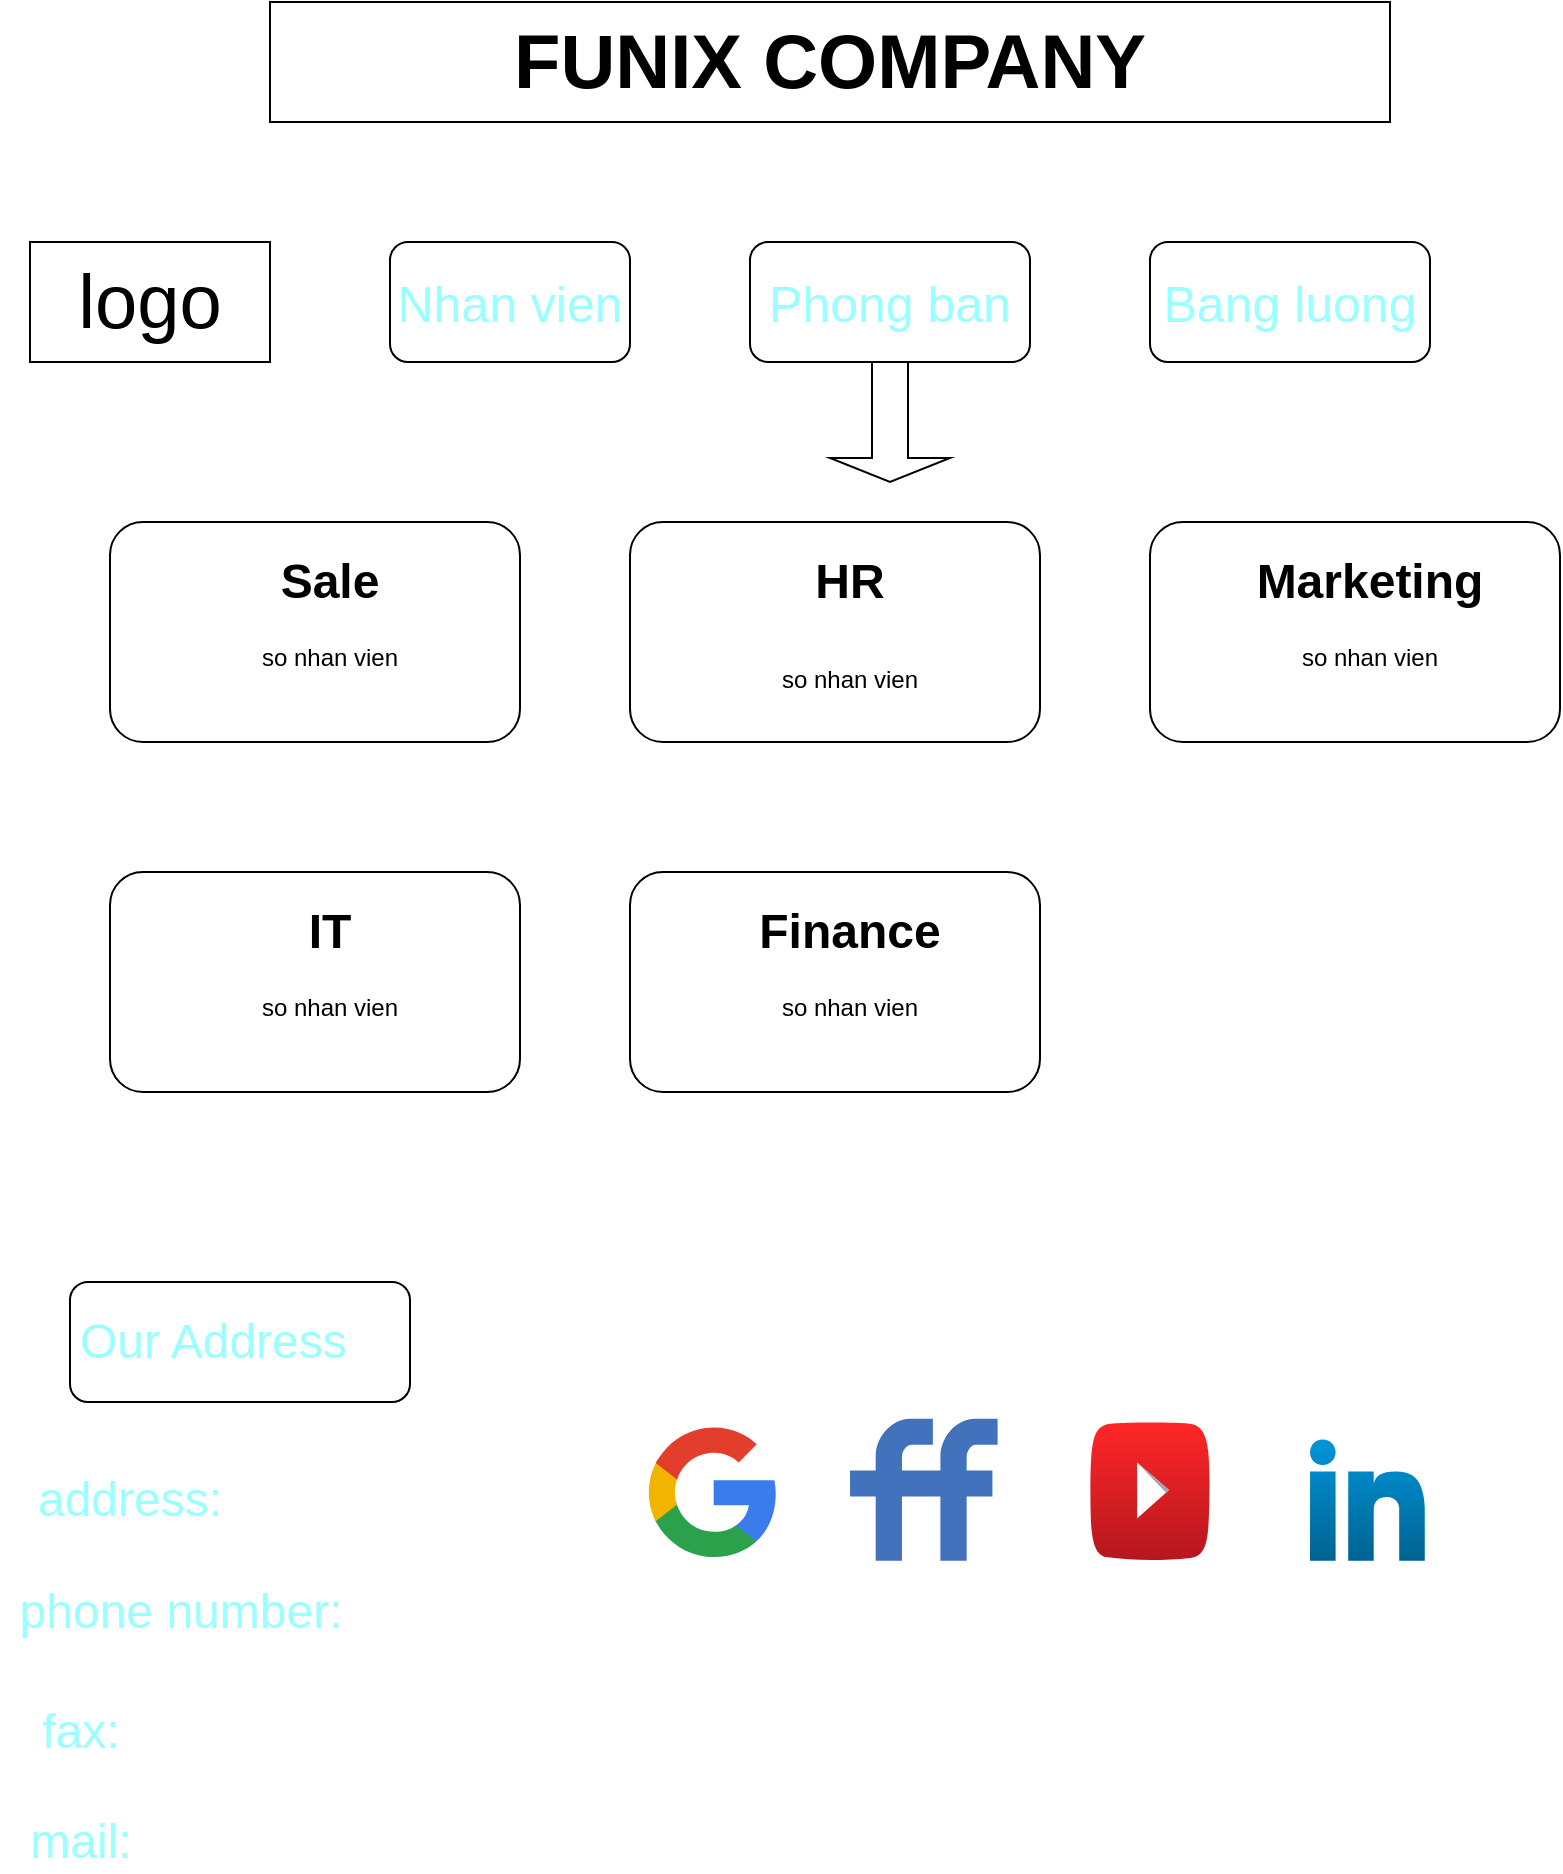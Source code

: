 <mxfile>
    <diagram id="vCiOJYhpJCHS9LeYzo8w" name="Page-1">
        <mxGraphModel dx="1011" dy="589" grid="1" gridSize="10" guides="1" tooltips="1" connect="1" arrows="1" fold="1" page="1" pageScale="1" pageWidth="827" pageHeight="1169" math="0" shadow="0">
            <root>
                <mxCell id="0"/>
                <mxCell id="1" parent="0"/>
                <mxCell id="2" value="&lt;b&gt;&lt;font style=&quot;font-size: 38px&quot;&gt;FUNIX COMPANY&lt;/font&gt;&lt;/b&gt;" style="rounded=0;whiteSpace=wrap;html=1;" parent="1" vertex="1">
                    <mxGeometry x="160" y="20" width="560" height="60" as="geometry"/>
                </mxCell>
                <mxCell id="3" value="logo" style="rounded=0;whiteSpace=wrap;html=1;fontSize=38;" parent="1" vertex="1">
                    <mxGeometry x="40" y="140" width="120" height="60" as="geometry"/>
                </mxCell>
                <mxCell id="14" value="Nhan vien" style="rounded=1;whiteSpace=wrap;html=1;fontSize=25;fontColor=#99FFFF;" parent="1" vertex="1">
                    <mxGeometry x="220" y="140" width="120" height="60" as="geometry"/>
                </mxCell>
                <mxCell id="15" value="Phong ban" style="rounded=1;whiteSpace=wrap;html=1;fontSize=25;fontColor=#99FFFF;" parent="1" vertex="1">
                    <mxGeometry x="400" y="140" width="140" height="60" as="geometry"/>
                </mxCell>
                <mxCell id="16" value="Bang luong" style="rounded=1;whiteSpace=wrap;html=1;fontSize=25;fontColor=#99FFFF;" parent="1" vertex="1">
                    <mxGeometry x="600" y="140" width="140" height="60" as="geometry"/>
                </mxCell>
                <mxCell id="21" value="" style="dashed=0;outlineConnect=0;html=1;align=center;labelPosition=center;verticalLabelPosition=bottom;verticalAlign=top;shape=mxgraph.weblogos.google;fontSize=24;fontColor=#99FFFF;" parent="1" vertex="1">
                    <mxGeometry x="348" y="730" width="65.2" height="69.4" as="geometry"/>
                </mxCell>
                <mxCell id="22" value="" style="dashed=0;outlineConnect=0;html=1;align=center;labelPosition=center;verticalLabelPosition=bottom;verticalAlign=top;shape=mxgraph.weblogos.friendfeed;fillColor=#4172BB;fontSize=24;fontColor=#99FFFF;" parent="1" vertex="1">
                    <mxGeometry x="450" y="728.4" width="73.8" height="71" as="geometry"/>
                </mxCell>
                <mxCell id="24" value="" style="dashed=0;outlineConnect=0;html=1;align=center;labelPosition=center;verticalLabelPosition=bottom;verticalAlign=top;shape=mxgraph.weblogos.youtube_2;fillColor=#FF2626;gradientColor=#B5171F;fontSize=24;fontColor=#99FFFF;" parent="1" vertex="1">
                    <mxGeometry x="570" y="730" width="60" height="69.4" as="geometry"/>
                </mxCell>
                <mxCell id="26" value="" style="dashed=0;outlineConnect=0;html=1;align=center;labelPosition=center;verticalLabelPosition=bottom;verticalAlign=top;shape=mxgraph.weblogos.linkedin;fillColor=#0095DB;gradientColor=#006391;fontSize=24;fontColor=#99FFFF;" parent="1" vertex="1">
                    <mxGeometry x="680" y="738.8" width="57.4" height="60.6" as="geometry"/>
                </mxCell>
                <mxCell id="27" value="Our Address&lt;span style=&quot;white-space: pre&quot;&gt;&#9;&lt;/span&gt;" style="rounded=1;whiteSpace=wrap;html=1;fontSize=24;fontColor=#99FFFF;" parent="1" vertex="1">
                    <mxGeometry x="60" y="660" width="170" height="60" as="geometry"/>
                </mxCell>
                <mxCell id="35" value="address:" style="text;html=1;strokeColor=none;fillColor=none;align=center;verticalAlign=middle;whiteSpace=wrap;rounded=0;fontSize=24;fontColor=#99FFFF;" parent="1" vertex="1">
                    <mxGeometry x="60" y="754.1" width="60" height="30" as="geometry"/>
                </mxCell>
                <mxCell id="36" value="phone number:" style="text;html=1;align=center;verticalAlign=middle;resizable=0;points=[];autosize=1;strokeColor=none;fillColor=none;fontSize=24;fontColor=#99FFFF;" parent="1" vertex="1">
                    <mxGeometry x="25" y="810" width="180" height="30" as="geometry"/>
                </mxCell>
                <mxCell id="37" value="fax:" style="text;html=1;align=center;verticalAlign=middle;resizable=0;points=[];autosize=1;strokeColor=none;fillColor=none;fontSize=24;fontColor=#99FFFF;" parent="1" vertex="1">
                    <mxGeometry x="40" y="870" width="50" height="30" as="geometry"/>
                </mxCell>
                <mxCell id="38" value="mail:" style="text;html=1;align=center;verticalAlign=middle;resizable=0;points=[];autosize=1;strokeColor=none;fillColor=none;fontSize=24;fontColor=#99FFFF;" parent="1" vertex="1">
                    <mxGeometry x="30" y="925" width="70" height="30" as="geometry"/>
                </mxCell>
                <mxCell id="41" value="" style="rounded=1;whiteSpace=wrap;html=1;" vertex="1" parent="1">
                    <mxGeometry x="80" y="280" width="205" height="110" as="geometry"/>
                </mxCell>
                <mxCell id="42" value="&lt;h1&gt;Sale&lt;/h1&gt;&lt;div&gt;so nhan vien&lt;/div&gt;" style="text;html=1;strokeColor=none;fillColor=none;spacing=5;spacingTop=-20;whiteSpace=wrap;overflow=hidden;rounded=0;align=center;" vertex="1" parent="1">
                    <mxGeometry x="95" y="290" width="190" height="120" as="geometry"/>
                </mxCell>
                <mxCell id="44" value="" style="rounded=1;whiteSpace=wrap;html=1;" vertex="1" parent="1">
                    <mxGeometry x="80" y="455" width="205" height="110" as="geometry"/>
                </mxCell>
                <mxCell id="45" value="&lt;h1&gt;IT&lt;/h1&gt;&lt;div&gt;so nhan vien&lt;/div&gt;" style="text;html=1;strokeColor=none;fillColor=none;spacing=5;spacingTop=-20;whiteSpace=wrap;overflow=hidden;rounded=0;align=center;" vertex="1" parent="1">
                    <mxGeometry x="95" y="465" width="190" height="120" as="geometry"/>
                </mxCell>
                <mxCell id="48" value="" style="rounded=1;whiteSpace=wrap;html=1;" vertex="1" parent="1">
                    <mxGeometry x="340" y="455" width="205" height="110" as="geometry"/>
                </mxCell>
                <mxCell id="49" value="&lt;h1&gt;Finance&lt;/h1&gt;&lt;div&gt;so nhan vien&lt;/div&gt;" style="text;html=1;strokeColor=none;fillColor=none;spacing=5;spacingTop=-20;whiteSpace=wrap;overflow=hidden;rounded=0;align=center;" vertex="1" parent="1">
                    <mxGeometry x="355" y="465" width="190" height="120" as="geometry"/>
                </mxCell>
                <mxCell id="52" value="" style="rounded=1;whiteSpace=wrap;html=1;" vertex="1" parent="1">
                    <mxGeometry x="340" y="280" width="205" height="110" as="geometry"/>
                </mxCell>
                <mxCell id="53" value="&lt;h1&gt;&lt;span&gt;HR&lt;/span&gt;&lt;/h1&gt;&lt;h1&gt;&lt;span style=&quot;font-size: 12px ; font-weight: normal&quot;&gt;so nhan vien&lt;/span&gt;&lt;br&gt;&lt;/h1&gt;" style="text;html=1;strokeColor=none;fillColor=none;spacing=5;spacingTop=-20;whiteSpace=wrap;overflow=hidden;rounded=0;align=center;" vertex="1" parent="1">
                    <mxGeometry x="355" y="290" width="190" height="120" as="geometry"/>
                </mxCell>
                <mxCell id="54" value="" style="rounded=1;whiteSpace=wrap;html=1;" vertex="1" parent="1">
                    <mxGeometry x="600" y="280" width="205" height="110" as="geometry"/>
                </mxCell>
                <mxCell id="55" value="&lt;h1&gt;Marketing&lt;/h1&gt;&lt;div&gt;so nhan vien&lt;/div&gt;" style="text;html=1;strokeColor=none;fillColor=none;spacing=5;spacingTop=-20;whiteSpace=wrap;overflow=hidden;rounded=0;align=center;" vertex="1" parent="1">
                    <mxGeometry x="615" y="290" width="190" height="120" as="geometry"/>
                </mxCell>
                <mxCell id="56" value="" style="shape=singleArrow;direction=south;whiteSpace=wrap;html=1;" vertex="1" parent="1">
                    <mxGeometry x="440" y="200" width="60" height="60" as="geometry"/>
                </mxCell>
            </root>
        </mxGraphModel>
    </diagram>
</mxfile>